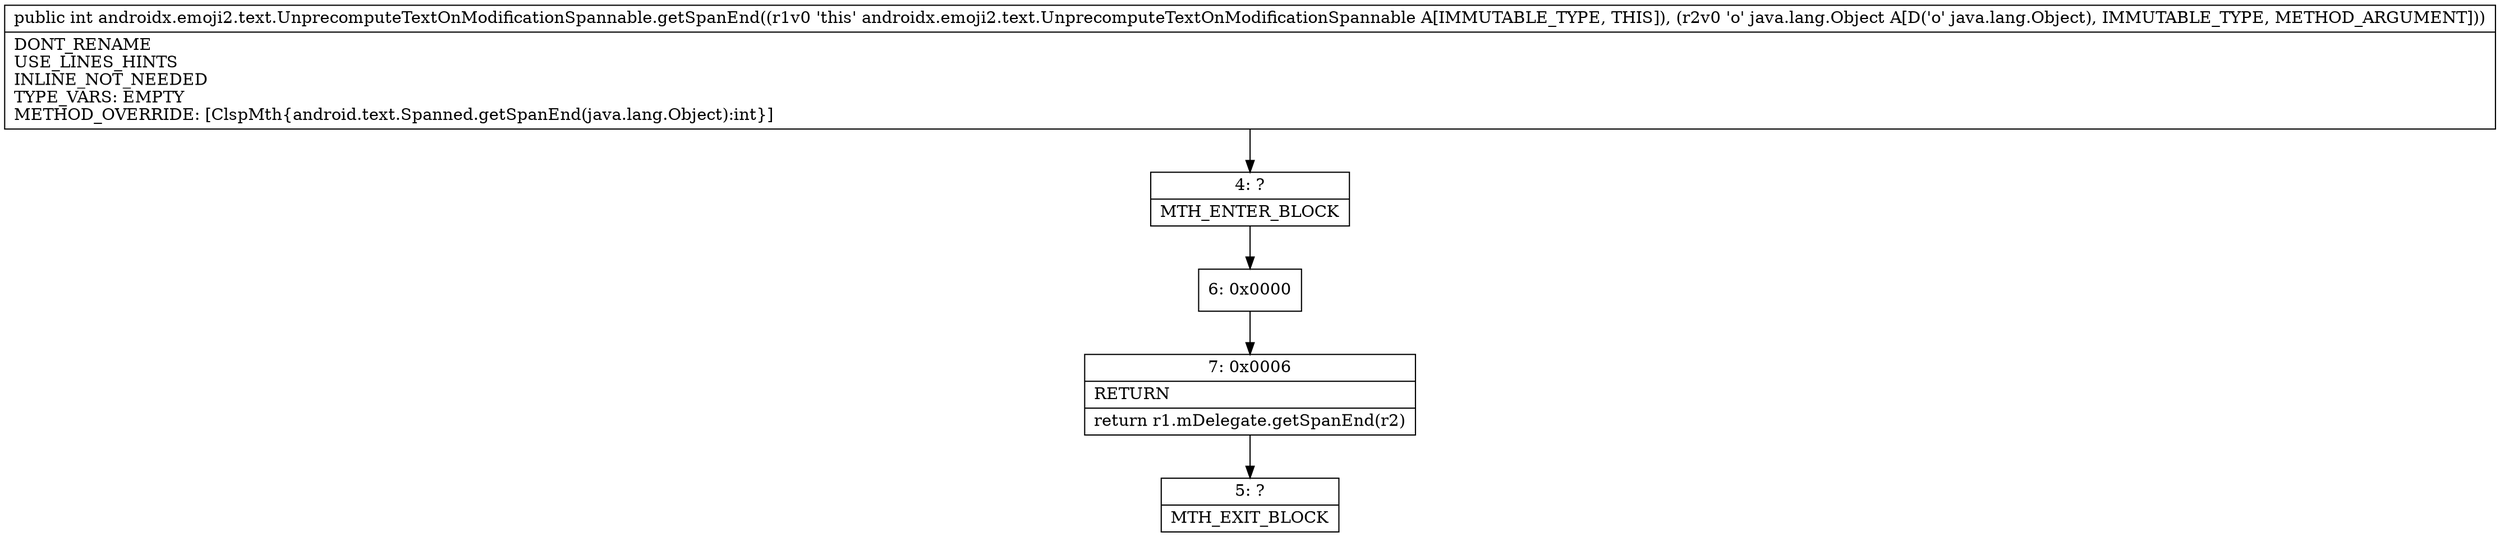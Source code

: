 digraph "CFG forandroidx.emoji2.text.UnprecomputeTextOnModificationSpannable.getSpanEnd(Ljava\/lang\/Object;)I" {
Node_4 [shape=record,label="{4\:\ ?|MTH_ENTER_BLOCK\l}"];
Node_6 [shape=record,label="{6\:\ 0x0000}"];
Node_7 [shape=record,label="{7\:\ 0x0006|RETURN\l|return r1.mDelegate.getSpanEnd(r2)\l}"];
Node_5 [shape=record,label="{5\:\ ?|MTH_EXIT_BLOCK\l}"];
MethodNode[shape=record,label="{public int androidx.emoji2.text.UnprecomputeTextOnModificationSpannable.getSpanEnd((r1v0 'this' androidx.emoji2.text.UnprecomputeTextOnModificationSpannable A[IMMUTABLE_TYPE, THIS]), (r2v0 'o' java.lang.Object A[D('o' java.lang.Object), IMMUTABLE_TYPE, METHOD_ARGUMENT]))  | DONT_RENAME\lUSE_LINES_HINTS\lINLINE_NOT_NEEDED\lTYPE_VARS: EMPTY\lMETHOD_OVERRIDE: [ClspMth\{android.text.Spanned.getSpanEnd(java.lang.Object):int\}]\l}"];
MethodNode -> Node_4;Node_4 -> Node_6;
Node_6 -> Node_7;
Node_7 -> Node_5;
}

